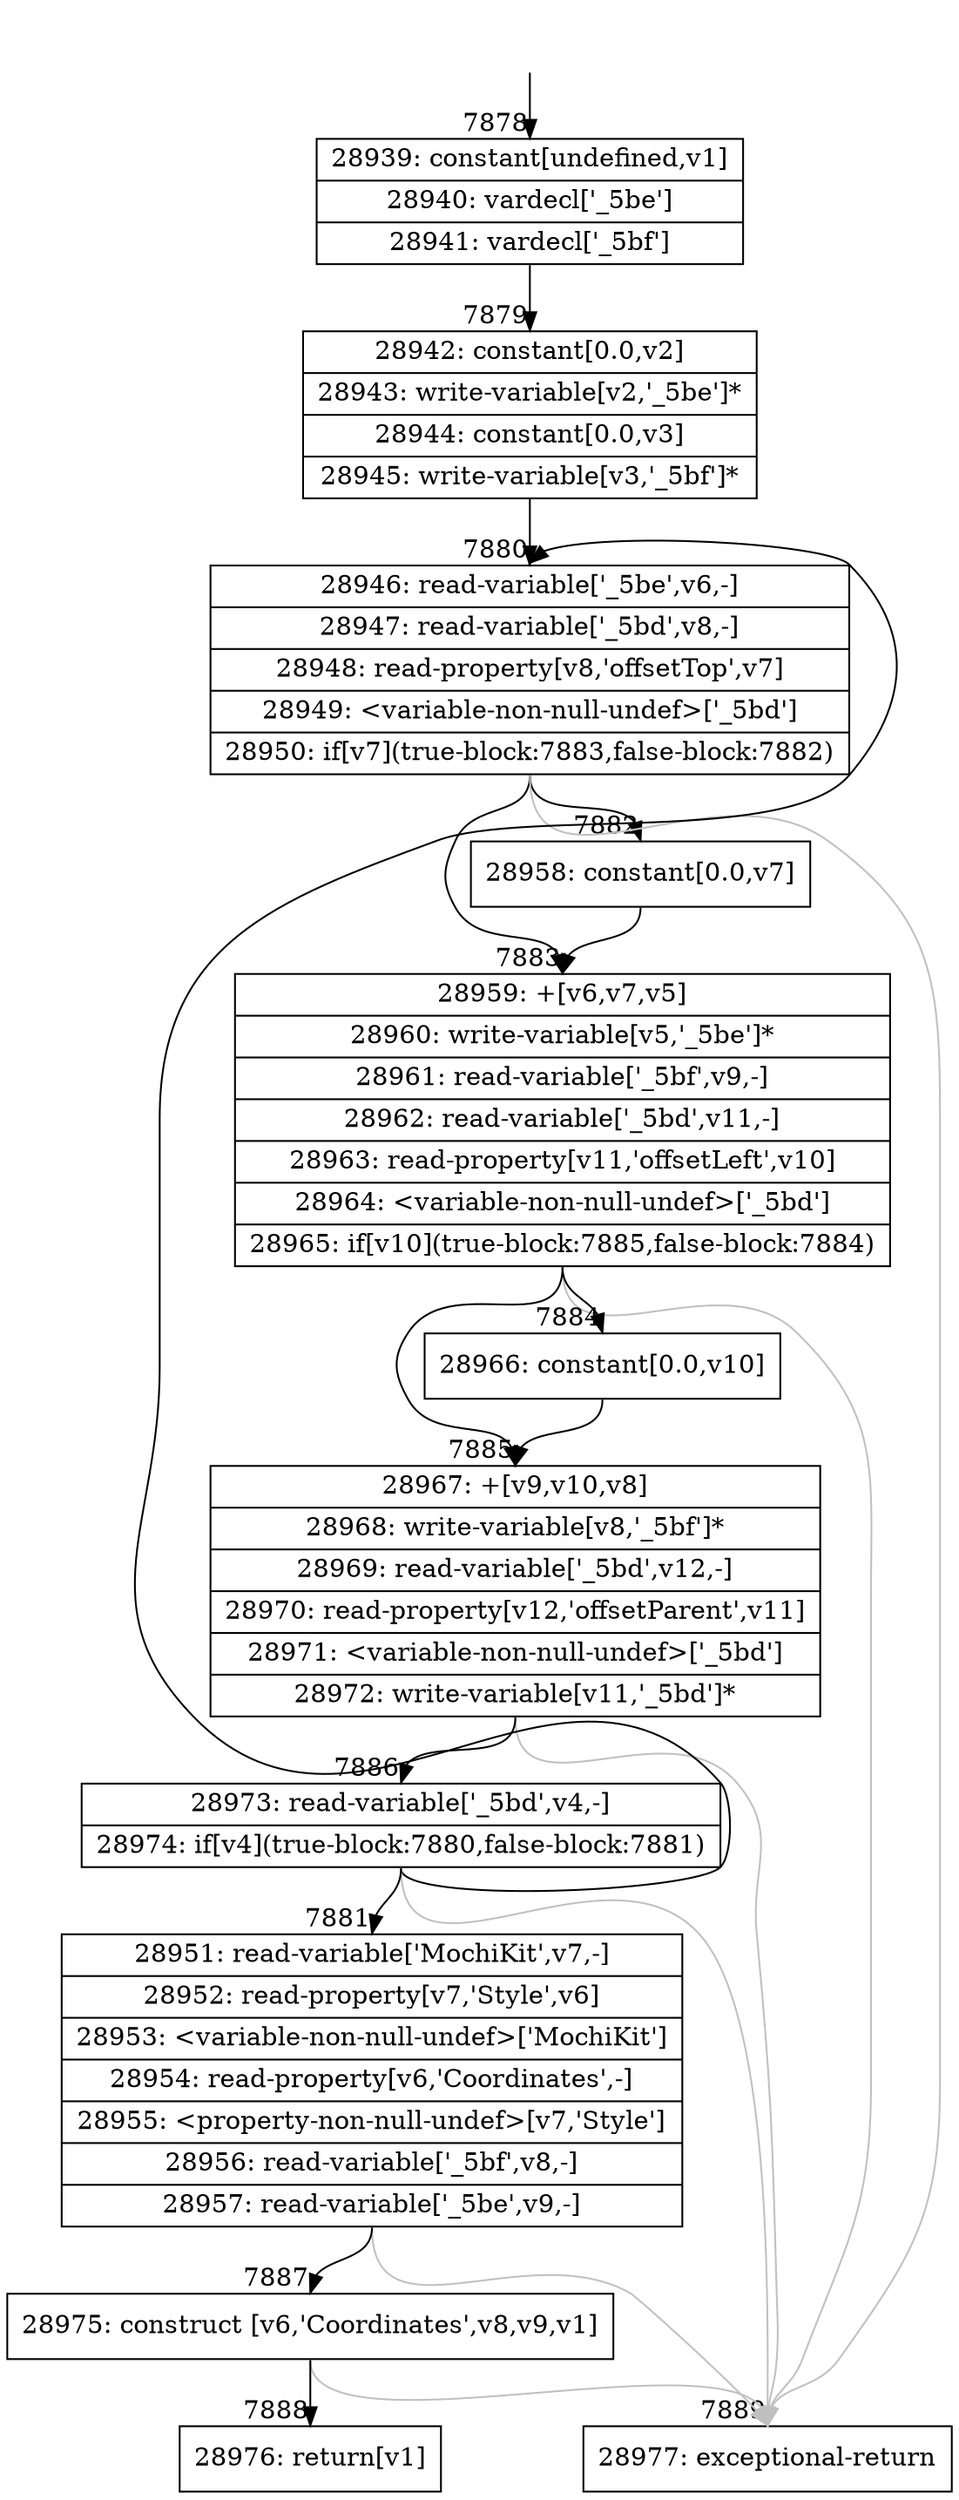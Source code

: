 digraph {
rankdir="TD"
BB_entry517[shape=none,label=""];
BB_entry517 -> BB7878 [tailport=s, headport=n, headlabel="    7878"]
BB7878 [shape=record label="{28939: constant[undefined,v1]|28940: vardecl['_5be']|28941: vardecl['_5bf']}" ] 
BB7878 -> BB7879 [tailport=s, headport=n, headlabel="      7879"]
BB7879 [shape=record label="{28942: constant[0.0,v2]|28943: write-variable[v2,'_5be']*|28944: constant[0.0,v3]|28945: write-variable[v3,'_5bf']*}" ] 
BB7879 -> BB7880 [tailport=s, headport=n, headlabel="      7880"]
BB7880 [shape=record label="{28946: read-variable['_5be',v6,-]|28947: read-variable['_5bd',v8,-]|28948: read-property[v8,'offsetTop',v7]|28949: \<variable-non-null-undef\>['_5bd']|28950: if[v7](true-block:7883,false-block:7882)}" ] 
BB7880 -> BB7883 [tailport=s, headport=n, headlabel="      7883"]
BB7880 -> BB7882 [tailport=s, headport=n, headlabel="      7882"]
BB7880 -> BB7889 [tailport=s, headport=n, color=gray, headlabel="      7889"]
BB7881 [shape=record label="{28951: read-variable['MochiKit',v7,-]|28952: read-property[v7,'Style',v6]|28953: \<variable-non-null-undef\>['MochiKit']|28954: read-property[v6,'Coordinates',-]|28955: \<property-non-null-undef\>[v7,'Style']|28956: read-variable['_5bf',v8,-]|28957: read-variable['_5be',v9,-]}" ] 
BB7881 -> BB7887 [tailport=s, headport=n, headlabel="      7887"]
BB7881 -> BB7889 [tailport=s, headport=n, color=gray]
BB7882 [shape=record label="{28958: constant[0.0,v7]}" ] 
BB7882 -> BB7883 [tailport=s, headport=n]
BB7883 [shape=record label="{28959: +[v6,v7,v5]|28960: write-variable[v5,'_5be']*|28961: read-variable['_5bf',v9,-]|28962: read-variable['_5bd',v11,-]|28963: read-property[v11,'offsetLeft',v10]|28964: \<variable-non-null-undef\>['_5bd']|28965: if[v10](true-block:7885,false-block:7884)}" ] 
BB7883 -> BB7885 [tailport=s, headport=n, headlabel="      7885"]
BB7883 -> BB7884 [tailport=s, headport=n, headlabel="      7884"]
BB7883 -> BB7889 [tailport=s, headport=n, color=gray]
BB7884 [shape=record label="{28966: constant[0.0,v10]}" ] 
BB7884 -> BB7885 [tailport=s, headport=n]
BB7885 [shape=record label="{28967: +[v9,v10,v8]|28968: write-variable[v8,'_5bf']*|28969: read-variable['_5bd',v12,-]|28970: read-property[v12,'offsetParent',v11]|28971: \<variable-non-null-undef\>['_5bd']|28972: write-variable[v11,'_5bd']*}" ] 
BB7885 -> BB7886 [tailport=s, headport=n, headlabel="      7886"]
BB7885 -> BB7889 [tailport=s, headport=n, color=gray]
BB7886 [shape=record label="{28973: read-variable['_5bd',v4,-]|28974: if[v4](true-block:7880,false-block:7881)}" ] 
BB7886 -> BB7880 [tailport=s, headport=n]
BB7886 -> BB7881 [tailport=s, headport=n, headlabel="      7881"]
BB7886 -> BB7889 [tailport=s, headport=n, color=gray]
BB7887 [shape=record label="{28975: construct [v6,'Coordinates',v8,v9,v1]}" ] 
BB7887 -> BB7888 [tailport=s, headport=n, headlabel="      7888"]
BB7887 -> BB7889 [tailport=s, headport=n, color=gray]
BB7888 [shape=record label="{28976: return[v1]}" ] 
BB7889 [shape=record label="{28977: exceptional-return}" ] 
//#$~ 5637
}
